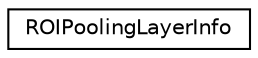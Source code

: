 digraph "Graphical Class Hierarchy"
{
 // LATEX_PDF_SIZE
  edge [fontname="Helvetica",fontsize="10",labelfontname="Helvetica",labelfontsize="10"];
  node [fontname="Helvetica",fontsize="10",shape=record];
  rankdir="LR";
  Node0 [label="ROIPoolingLayerInfo",height=0.2,width=0.4,color="black", fillcolor="white", style="filled",URL="$classarm__compute_1_1_r_o_i_pooling_layer_info.xhtml",tooltip="ROI Pooling Layer Information class."];
}
